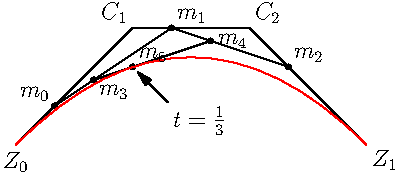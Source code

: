 size(200);
pair z0=(0,0),c0=(1,1),c1=(2,1),z1=(3,0);
draw(z0--c0--c1--z1);
real t=1/3;
pair m0=interp(z0,c0,t);
pair m1=interp(c0,c1,t);
pair m2=interp(c1,z1,t);
pair m3=interp(m0,m1,t);
pair m4=interp(m1,m2,t);
pair m5=interp(m3,m4,t);

label("$Z_{0}$",z0,S);
label("$Z_{1}$",z1,SE);
label("$C_{1}$",c0,NW);
label("$C_{2}$",c1,NE);

dot("$m_{0}$",m0,NW);
dot("$m_{1}$",m1,NE);
dot("$m_{2}$",m2,NE);
dot("$m_{3}$",m3,SE);
dot("$m_{4}$",m4);
dot("$m_{5}$",m5,NE);

arrow("$t=\frac{1}{3}$",m5,SE);

draw(m0--m1--m2);
draw(m3--m4);

draw(z0..controls c0 and c1..z1,red);